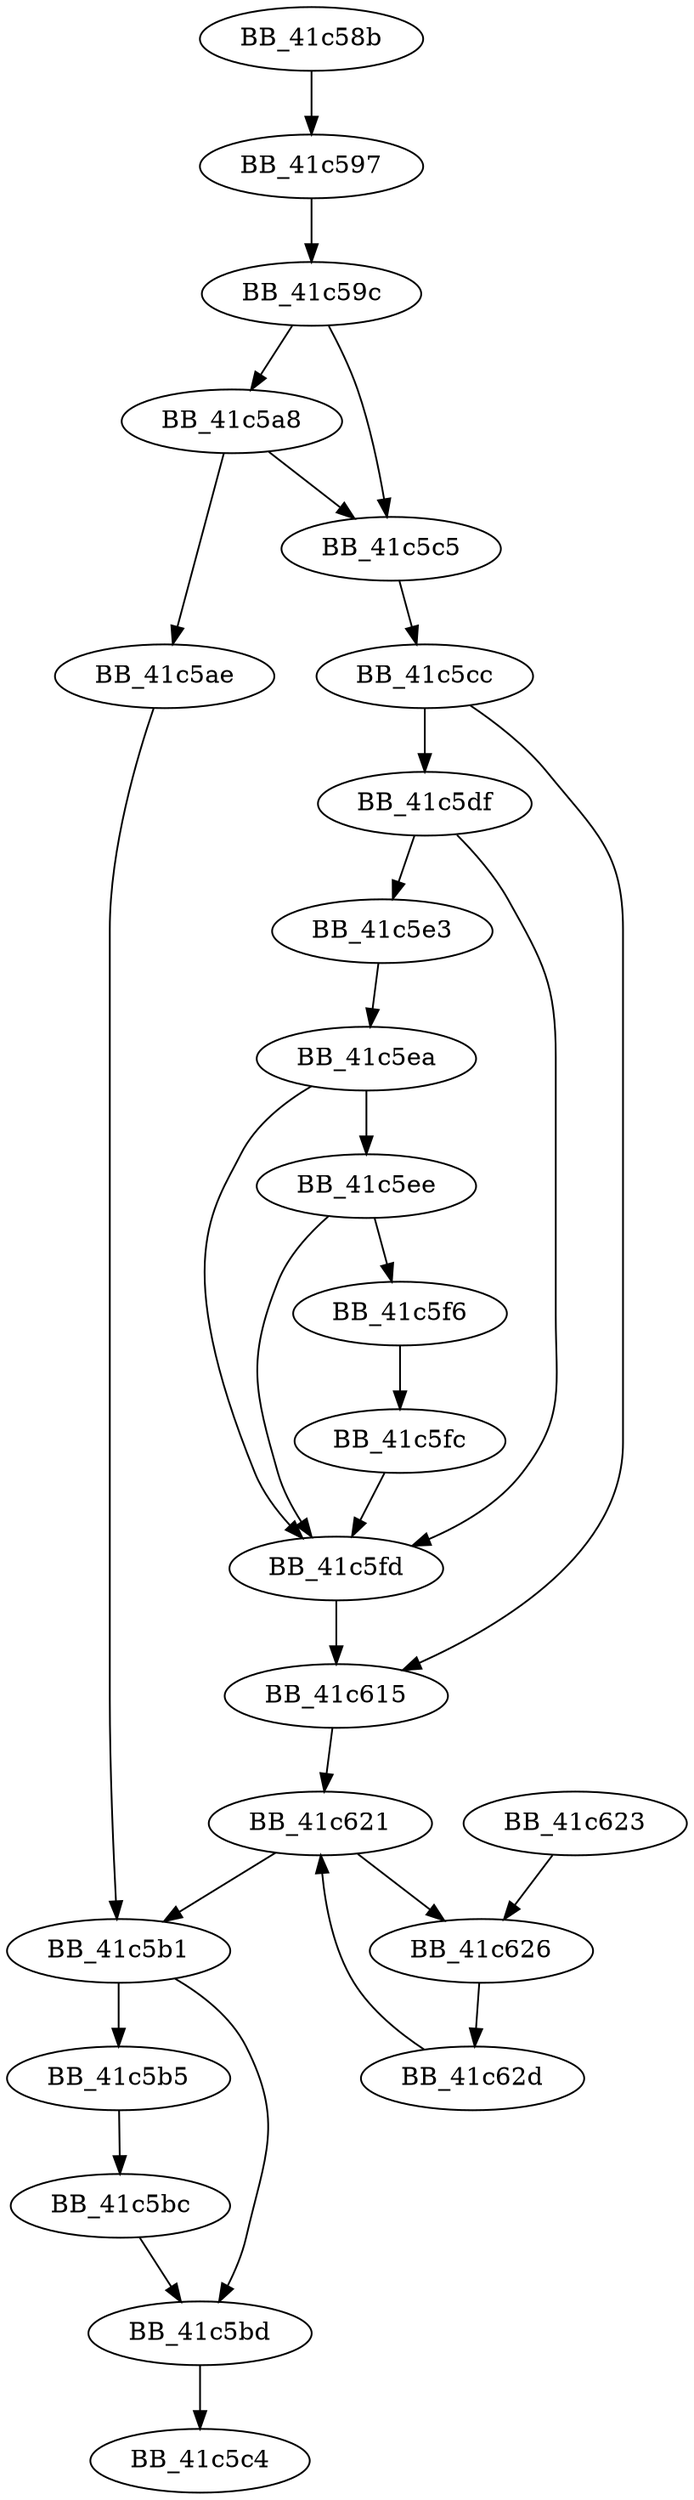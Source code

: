 DiGraph ___updatetmbcinfo{
BB_41c58b->BB_41c597
BB_41c597->BB_41c59c
BB_41c59c->BB_41c5a8
BB_41c59c->BB_41c5c5
BB_41c5a8->BB_41c5ae
BB_41c5a8->BB_41c5c5
BB_41c5ae->BB_41c5b1
BB_41c5b1->BB_41c5b5
BB_41c5b1->BB_41c5bd
BB_41c5b5->BB_41c5bc
BB_41c5bc->BB_41c5bd
BB_41c5bd->BB_41c5c4
BB_41c5c5->BB_41c5cc
BB_41c5cc->BB_41c5df
BB_41c5cc->BB_41c615
BB_41c5df->BB_41c5e3
BB_41c5df->BB_41c5fd
BB_41c5e3->BB_41c5ea
BB_41c5ea->BB_41c5ee
BB_41c5ea->BB_41c5fd
BB_41c5ee->BB_41c5f6
BB_41c5ee->BB_41c5fd
BB_41c5f6->BB_41c5fc
BB_41c5fc->BB_41c5fd
BB_41c5fd->BB_41c615
BB_41c615->BB_41c621
BB_41c621->BB_41c5b1
BB_41c621->BB_41c626
BB_41c623->BB_41c626
BB_41c626->BB_41c62d
BB_41c62d->BB_41c621
}
